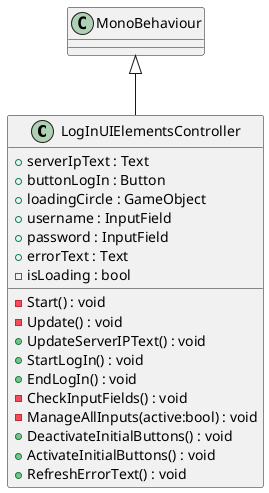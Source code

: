 @startuml
class LogInUIElementsController {
    + serverIpText : Text
    + buttonLogIn : Button
    + loadingCircle : GameObject
    + username : InputField
    + password : InputField
    + errorText : Text
    - isLoading : bool
    - Start() : void
    - Update() : void
    + UpdateServerIPText() : void
    + StartLogIn() : void
    + EndLogIn() : void
    - CheckInputFields() : void
    - ManageAllInputs(active:bool) : void
    + DeactivateInitialButtons() : void
    + ActivateInitialButtons() : void
    + RefreshErrorText() : void
}
MonoBehaviour <|-- LogInUIElementsController
@enduml
